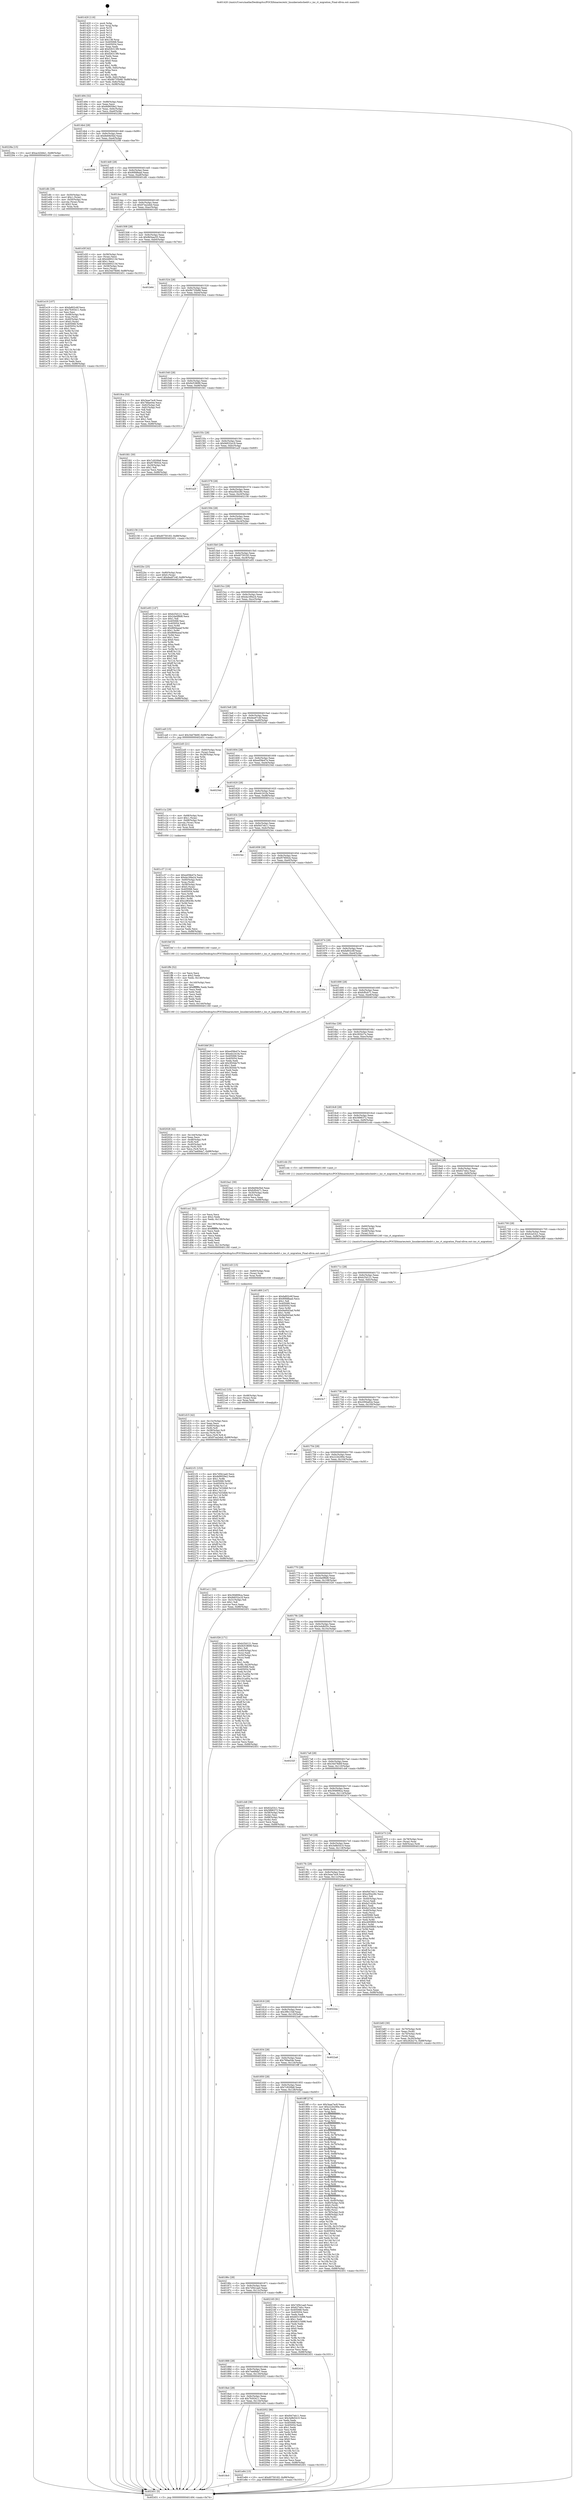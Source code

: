 digraph "0x401420" {
  label = "0x401420 (/mnt/c/Users/mathe/Desktop/tcc/POCII/binaries/extr_linuxkernelschedrt.c_inc_rt_migration_Final-ollvm.out::main(0))"
  labelloc = "t"
  node[shape=record]

  Entry [label="",width=0.3,height=0.3,shape=circle,fillcolor=black,style=filled]
  "0x401494" [label="{
     0x401494 [32]\l
     | [instrs]\l
     &nbsp;&nbsp;0x401494 \<+6\>: mov -0x88(%rbp),%eax\l
     &nbsp;&nbsp;0x40149a \<+2\>: mov %eax,%ecx\l
     &nbsp;&nbsp;0x40149c \<+6\>: sub $0x8d9059e2,%ecx\l
     &nbsp;&nbsp;0x4014a2 \<+6\>: mov %eax,-0x9c(%rbp)\l
     &nbsp;&nbsp;0x4014a8 \<+6\>: mov %ecx,-0xa0(%rbp)\l
     &nbsp;&nbsp;0x4014ae \<+6\>: je 000000000040228a \<main+0xe6a\>\l
  }"]
  "0x40228a" [label="{
     0x40228a [15]\l
     | [instrs]\l
     &nbsp;&nbsp;0x40228a \<+10\>: movl $0xac42b6e1,-0x88(%rbp)\l
     &nbsp;&nbsp;0x402294 \<+5\>: jmp 0000000000402451 \<main+0x1031\>\l
  }"]
  "0x4014b4" [label="{
     0x4014b4 [28]\l
     | [instrs]\l
     &nbsp;&nbsp;0x4014b4 \<+5\>: jmp 00000000004014b9 \<main+0x99\>\l
     &nbsp;&nbsp;0x4014b9 \<+6\>: mov -0x9c(%rbp),%eax\l
     &nbsp;&nbsp;0x4014bf \<+5\>: sub $0x8e69e5bd,%eax\l
     &nbsp;&nbsp;0x4014c4 \<+6\>: mov %eax,-0xa4(%rbp)\l
     &nbsp;&nbsp;0x4014ca \<+6\>: je 0000000000402299 \<main+0xe79\>\l
  }"]
  Exit [label="",width=0.3,height=0.3,shape=circle,fillcolor=black,style=filled,peripheries=2]
  "0x402299" [label="{
     0x402299\l
  }", style=dashed]
  "0x4014d0" [label="{
     0x4014d0 [28]\l
     | [instrs]\l
     &nbsp;&nbsp;0x4014d0 \<+5\>: jmp 00000000004014d5 \<main+0xb5\>\l
     &nbsp;&nbsp;0x4014d5 \<+6\>: mov -0x9c(%rbp),%eax\l
     &nbsp;&nbsp;0x4014db \<+5\>: sub $0x90fd8aad,%eax\l
     &nbsp;&nbsp;0x4014e0 \<+6\>: mov %eax,-0xa8(%rbp)\l
     &nbsp;&nbsp;0x4014e6 \<+6\>: je 0000000000401dfc \<main+0x9dc\>\l
  }"]
  "0x4021f1" [label="{
     0x4021f1 [153]\l
     | [instrs]\l
     &nbsp;&nbsp;0x4021f1 \<+5\>: mov $0x7d5b1aa0,%ecx\l
     &nbsp;&nbsp;0x4021f6 \<+5\>: mov $0x8d9059e2,%edx\l
     &nbsp;&nbsp;0x4021fb \<+3\>: mov $0x1,%r8b\l
     &nbsp;&nbsp;0x4021fe \<+8\>: mov 0x405068,%r9d\l
     &nbsp;&nbsp;0x402206 \<+8\>: mov 0x405054,%r10d\l
     &nbsp;&nbsp;0x40220e \<+3\>: mov %r9d,%r11d\l
     &nbsp;&nbsp;0x402211 \<+7\>: add $0xa7433db8,%r11d\l
     &nbsp;&nbsp;0x402218 \<+4\>: sub $0x1,%r11d\l
     &nbsp;&nbsp;0x40221c \<+7\>: sub $0xa7433db8,%r11d\l
     &nbsp;&nbsp;0x402223 \<+4\>: imul %r11d,%r9d\l
     &nbsp;&nbsp;0x402227 \<+4\>: and $0x1,%r9d\l
     &nbsp;&nbsp;0x40222b \<+4\>: cmp $0x0,%r9d\l
     &nbsp;&nbsp;0x40222f \<+3\>: sete %bl\l
     &nbsp;&nbsp;0x402232 \<+4\>: cmp $0xa,%r10d\l
     &nbsp;&nbsp;0x402236 \<+4\>: setl %r14b\l
     &nbsp;&nbsp;0x40223a \<+3\>: mov %bl,%r15b\l
     &nbsp;&nbsp;0x40223d \<+4\>: xor $0xff,%r15b\l
     &nbsp;&nbsp;0x402241 \<+3\>: mov %r14b,%r12b\l
     &nbsp;&nbsp;0x402244 \<+4\>: xor $0xff,%r12b\l
     &nbsp;&nbsp;0x402248 \<+4\>: xor $0x0,%r8b\l
     &nbsp;&nbsp;0x40224c \<+3\>: mov %r15b,%r13b\l
     &nbsp;&nbsp;0x40224f \<+4\>: and $0x0,%r13b\l
     &nbsp;&nbsp;0x402253 \<+3\>: and %r8b,%bl\l
     &nbsp;&nbsp;0x402256 \<+3\>: mov %r12b,%al\l
     &nbsp;&nbsp;0x402259 \<+2\>: and $0x0,%al\l
     &nbsp;&nbsp;0x40225b \<+3\>: and %r8b,%r14b\l
     &nbsp;&nbsp;0x40225e \<+3\>: or %bl,%r13b\l
     &nbsp;&nbsp;0x402261 \<+3\>: or %r14b,%al\l
     &nbsp;&nbsp;0x402264 \<+3\>: xor %al,%r13b\l
     &nbsp;&nbsp;0x402267 \<+3\>: or %r12b,%r15b\l
     &nbsp;&nbsp;0x40226a \<+4\>: xor $0xff,%r15b\l
     &nbsp;&nbsp;0x40226e \<+4\>: or $0x0,%r8b\l
     &nbsp;&nbsp;0x402272 \<+3\>: and %r8b,%r15b\l
     &nbsp;&nbsp;0x402275 \<+3\>: or %r15b,%r13b\l
     &nbsp;&nbsp;0x402278 \<+4\>: test $0x1,%r13b\l
     &nbsp;&nbsp;0x40227c \<+3\>: cmovne %edx,%ecx\l
     &nbsp;&nbsp;0x40227f \<+6\>: mov %ecx,-0x88(%rbp)\l
     &nbsp;&nbsp;0x402285 \<+5\>: jmp 0000000000402451 \<main+0x1031\>\l
  }"]
  "0x401dfc" [label="{
     0x401dfc [29]\l
     | [instrs]\l
     &nbsp;&nbsp;0x401dfc \<+4\>: mov -0x50(%rbp),%rax\l
     &nbsp;&nbsp;0x401e00 \<+6\>: movl $0x1,(%rax)\l
     &nbsp;&nbsp;0x401e06 \<+4\>: mov -0x50(%rbp),%rax\l
     &nbsp;&nbsp;0x401e0a \<+3\>: movslq (%rax),%rax\l
     &nbsp;&nbsp;0x401e0d \<+4\>: shl $0x2,%rax\l
     &nbsp;&nbsp;0x401e11 \<+3\>: mov %rax,%rdi\l
     &nbsp;&nbsp;0x401e14 \<+5\>: call 0000000000401050 \<malloc@plt\>\l
     | [calls]\l
     &nbsp;&nbsp;0x401050 \{1\} (unknown)\l
  }"]
  "0x4014ec" [label="{
     0x4014ec [28]\l
     | [instrs]\l
     &nbsp;&nbsp;0x4014ec \<+5\>: jmp 00000000004014f1 \<main+0xd1\>\l
     &nbsp;&nbsp;0x4014f1 \<+6\>: mov -0x9c(%rbp),%eax\l
     &nbsp;&nbsp;0x4014f7 \<+5\>: sub $0x97ea2ebd,%eax\l
     &nbsp;&nbsp;0x4014fc \<+6\>: mov %eax,-0xac(%rbp)\l
     &nbsp;&nbsp;0x401502 \<+6\>: je 0000000000401d3f \<main+0x91f\>\l
  }"]
  "0x4021e2" [label="{
     0x4021e2 [15]\l
     | [instrs]\l
     &nbsp;&nbsp;0x4021e2 \<+4\>: mov -0x48(%rbp),%rax\l
     &nbsp;&nbsp;0x4021e6 \<+3\>: mov (%rax),%rax\l
     &nbsp;&nbsp;0x4021e9 \<+3\>: mov %rax,%rdi\l
     &nbsp;&nbsp;0x4021ec \<+5\>: call 0000000000401030 \<free@plt\>\l
     | [calls]\l
     &nbsp;&nbsp;0x401030 \{1\} (unknown)\l
  }"]
  "0x401d3f" [label="{
     0x401d3f [42]\l
     | [instrs]\l
     &nbsp;&nbsp;0x401d3f \<+4\>: mov -0x58(%rbp),%rax\l
     &nbsp;&nbsp;0x401d43 \<+2\>: mov (%rax),%ecx\l
     &nbsp;&nbsp;0x401d45 \<+6\>: sub $0x4460213d,%ecx\l
     &nbsp;&nbsp;0x401d4b \<+3\>: add $0x1,%ecx\l
     &nbsp;&nbsp;0x401d4e \<+6\>: add $0x4460213d,%ecx\l
     &nbsp;&nbsp;0x401d54 \<+4\>: mov -0x58(%rbp),%rax\l
     &nbsp;&nbsp;0x401d58 \<+2\>: mov %ecx,(%rax)\l
     &nbsp;&nbsp;0x401d5a \<+10\>: movl $0x34d78d0f,-0x88(%rbp)\l
     &nbsp;&nbsp;0x401d64 \<+5\>: jmp 0000000000402451 \<main+0x1031\>\l
  }"]
  "0x401508" [label="{
     0x401508 [28]\l
     | [instrs]\l
     &nbsp;&nbsp;0x401508 \<+5\>: jmp 000000000040150d \<main+0xed\>\l
     &nbsp;&nbsp;0x40150d \<+6\>: mov -0x9c(%rbp),%eax\l
     &nbsp;&nbsp;0x401513 \<+5\>: sub $0x9b5eac55,%eax\l
     &nbsp;&nbsp;0x401518 \<+6\>: mov %eax,-0xb0(%rbp)\l
     &nbsp;&nbsp;0x40151e \<+6\>: je 0000000000401b64 \<main+0x744\>\l
  }"]
  "0x4021d3" [label="{
     0x4021d3 [15]\l
     | [instrs]\l
     &nbsp;&nbsp;0x4021d3 \<+4\>: mov -0x60(%rbp),%rax\l
     &nbsp;&nbsp;0x4021d7 \<+3\>: mov (%rax),%rax\l
     &nbsp;&nbsp;0x4021da \<+3\>: mov %rax,%rdi\l
     &nbsp;&nbsp;0x4021dd \<+5\>: call 0000000000401030 \<free@plt\>\l
     | [calls]\l
     &nbsp;&nbsp;0x401030 \{1\} (unknown)\l
  }"]
  "0x401b64" [label="{
     0x401b64\l
  }", style=dashed]
  "0x401524" [label="{
     0x401524 [28]\l
     | [instrs]\l
     &nbsp;&nbsp;0x401524 \<+5\>: jmp 0000000000401529 \<main+0x109\>\l
     &nbsp;&nbsp;0x401529 \<+6\>: mov -0x9c(%rbp),%eax\l
     &nbsp;&nbsp;0x40152f \<+5\>: sub $0x9b735b88,%eax\l
     &nbsp;&nbsp;0x401534 \<+6\>: mov %eax,-0xb4(%rbp)\l
     &nbsp;&nbsp;0x40153a \<+6\>: je 00000000004018ca \<main+0x4aa\>\l
  }"]
  "0x402028" [label="{
     0x402028 [42]\l
     | [instrs]\l
     &nbsp;&nbsp;0x402028 \<+6\>: mov -0x144(%rbp),%ecx\l
     &nbsp;&nbsp;0x40202e \<+3\>: imul %eax,%ecx\l
     &nbsp;&nbsp;0x402031 \<+4\>: mov -0x48(%rbp),%r8\l
     &nbsp;&nbsp;0x402035 \<+3\>: mov (%r8),%r8\l
     &nbsp;&nbsp;0x402038 \<+4\>: mov -0x40(%rbp),%r9\l
     &nbsp;&nbsp;0x40203c \<+3\>: movslq (%r9),%r9\l
     &nbsp;&nbsp;0x40203f \<+4\>: mov %ecx,(%r8,%r9,4)\l
     &nbsp;&nbsp;0x402043 \<+10\>: movl $0x7ee69da7,-0x88(%rbp)\l
     &nbsp;&nbsp;0x40204d \<+5\>: jmp 0000000000402451 \<main+0x1031\>\l
  }"]
  "0x4018ca" [label="{
     0x4018ca [53]\l
     | [instrs]\l
     &nbsp;&nbsp;0x4018ca \<+5\>: mov $0x3eae7ec8,%eax\l
     &nbsp;&nbsp;0x4018cf \<+5\>: mov $0x76fae04e,%ecx\l
     &nbsp;&nbsp;0x4018d4 \<+6\>: mov -0x82(%rbp),%dl\l
     &nbsp;&nbsp;0x4018da \<+7\>: mov -0x81(%rbp),%sil\l
     &nbsp;&nbsp;0x4018e1 \<+3\>: mov %dl,%dil\l
     &nbsp;&nbsp;0x4018e4 \<+3\>: and %sil,%dil\l
     &nbsp;&nbsp;0x4018e7 \<+3\>: xor %sil,%dl\l
     &nbsp;&nbsp;0x4018ea \<+3\>: or %dl,%dil\l
     &nbsp;&nbsp;0x4018ed \<+4\>: test $0x1,%dil\l
     &nbsp;&nbsp;0x4018f1 \<+3\>: cmovne %ecx,%eax\l
     &nbsp;&nbsp;0x4018f4 \<+6\>: mov %eax,-0x88(%rbp)\l
     &nbsp;&nbsp;0x4018fa \<+5\>: jmp 0000000000402451 \<main+0x1031\>\l
  }"]
  "0x401540" [label="{
     0x401540 [28]\l
     | [instrs]\l
     &nbsp;&nbsp;0x401540 \<+5\>: jmp 0000000000401545 \<main+0x125\>\l
     &nbsp;&nbsp;0x401545 \<+6\>: mov -0x9c(%rbp),%eax\l
     &nbsp;&nbsp;0x40154b \<+5\>: sub $0x9cf19699,%eax\l
     &nbsp;&nbsp;0x401550 \<+6\>: mov %eax,-0xb8(%rbp)\l
     &nbsp;&nbsp;0x401556 \<+6\>: je 0000000000401fd1 \<main+0xbb1\>\l
  }"]
  "0x402451" [label="{
     0x402451 [5]\l
     | [instrs]\l
     &nbsp;&nbsp;0x402451 \<+5\>: jmp 0000000000401494 \<main+0x74\>\l
  }"]
  "0x401420" [label="{
     0x401420 [116]\l
     | [instrs]\l
     &nbsp;&nbsp;0x401420 \<+1\>: push %rbp\l
     &nbsp;&nbsp;0x401421 \<+3\>: mov %rsp,%rbp\l
     &nbsp;&nbsp;0x401424 \<+2\>: push %r15\l
     &nbsp;&nbsp;0x401426 \<+2\>: push %r14\l
     &nbsp;&nbsp;0x401428 \<+2\>: push %r13\l
     &nbsp;&nbsp;0x40142a \<+2\>: push %r12\l
     &nbsp;&nbsp;0x40142c \<+1\>: push %rbx\l
     &nbsp;&nbsp;0x40142d \<+7\>: sub $0x138,%rsp\l
     &nbsp;&nbsp;0x401434 \<+7\>: mov 0x405068,%eax\l
     &nbsp;&nbsp;0x40143b \<+7\>: mov 0x405054,%ecx\l
     &nbsp;&nbsp;0x401442 \<+2\>: mov %eax,%edx\l
     &nbsp;&nbsp;0x401444 \<+6\>: add $0xf26313f9,%edx\l
     &nbsp;&nbsp;0x40144a \<+3\>: sub $0x1,%edx\l
     &nbsp;&nbsp;0x40144d \<+6\>: sub $0xf26313f9,%edx\l
     &nbsp;&nbsp;0x401453 \<+3\>: imul %edx,%eax\l
     &nbsp;&nbsp;0x401456 \<+3\>: and $0x1,%eax\l
     &nbsp;&nbsp;0x401459 \<+3\>: cmp $0x0,%eax\l
     &nbsp;&nbsp;0x40145c \<+4\>: sete %r8b\l
     &nbsp;&nbsp;0x401460 \<+4\>: and $0x1,%r8b\l
     &nbsp;&nbsp;0x401464 \<+7\>: mov %r8b,-0x82(%rbp)\l
     &nbsp;&nbsp;0x40146b \<+3\>: cmp $0xa,%ecx\l
     &nbsp;&nbsp;0x40146e \<+4\>: setl %r8b\l
     &nbsp;&nbsp;0x401472 \<+4\>: and $0x1,%r8b\l
     &nbsp;&nbsp;0x401476 \<+7\>: mov %r8b,-0x81(%rbp)\l
     &nbsp;&nbsp;0x40147d \<+10\>: movl $0x9b735b88,-0x88(%rbp)\l
     &nbsp;&nbsp;0x401487 \<+6\>: mov %edi,-0x8c(%rbp)\l
     &nbsp;&nbsp;0x40148d \<+7\>: mov %rsi,-0x98(%rbp)\l
  }"]
  "0x401ff4" [label="{
     0x401ff4 [52]\l
     | [instrs]\l
     &nbsp;&nbsp;0x401ff4 \<+2\>: xor %ecx,%ecx\l
     &nbsp;&nbsp;0x401ff6 \<+5\>: mov $0x2,%edx\l
     &nbsp;&nbsp;0x401ffb \<+6\>: mov %edx,-0x140(%rbp)\l
     &nbsp;&nbsp;0x402001 \<+1\>: cltd\l
     &nbsp;&nbsp;0x402002 \<+6\>: mov -0x140(%rbp),%esi\l
     &nbsp;&nbsp;0x402008 \<+2\>: idiv %esi\l
     &nbsp;&nbsp;0x40200a \<+6\>: imul $0xfffffffe,%edx,%edx\l
     &nbsp;&nbsp;0x402010 \<+2\>: mov %ecx,%edi\l
     &nbsp;&nbsp;0x402012 \<+2\>: sub %edx,%edi\l
     &nbsp;&nbsp;0x402014 \<+2\>: mov %ecx,%edx\l
     &nbsp;&nbsp;0x402016 \<+3\>: sub $0x1,%edx\l
     &nbsp;&nbsp;0x402019 \<+2\>: add %edx,%edi\l
     &nbsp;&nbsp;0x40201b \<+2\>: sub %edi,%ecx\l
     &nbsp;&nbsp;0x40201d \<+6\>: mov %ecx,-0x144(%rbp)\l
     &nbsp;&nbsp;0x402023 \<+5\>: call 0000000000401160 \<next_i\>\l
     | [calls]\l
     &nbsp;&nbsp;0x401160 \{1\} (/mnt/c/Users/mathe/Desktop/tcc/POCII/binaries/extr_linuxkernelschedrt.c_inc_rt_migration_Final-ollvm.out::next_i)\l
  }"]
  "0x401fd1" [label="{
     0x401fd1 [30]\l
     | [instrs]\l
     &nbsp;&nbsp;0x401fd1 \<+5\>: mov $0x7c920fa8,%eax\l
     &nbsp;&nbsp;0x401fd6 \<+5\>: mov $0xf57800cb,%ecx\l
     &nbsp;&nbsp;0x401fdb \<+3\>: mov -0x29(%rbp),%dl\l
     &nbsp;&nbsp;0x401fde \<+3\>: test $0x1,%dl\l
     &nbsp;&nbsp;0x401fe1 \<+3\>: cmovne %ecx,%eax\l
     &nbsp;&nbsp;0x401fe4 \<+6\>: mov %eax,-0x88(%rbp)\l
     &nbsp;&nbsp;0x401fea \<+5\>: jmp 0000000000402451 \<main+0x1031\>\l
  }"]
  "0x40155c" [label="{
     0x40155c [28]\l
     | [instrs]\l
     &nbsp;&nbsp;0x40155c \<+5\>: jmp 0000000000401561 \<main+0x141\>\l
     &nbsp;&nbsp;0x401561 \<+6\>: mov -0x9c(%rbp),%eax\l
     &nbsp;&nbsp;0x401567 \<+5\>: sub $0x9d032a18,%eax\l
     &nbsp;&nbsp;0x40156c \<+6\>: mov %eax,-0xbc(%rbp)\l
     &nbsp;&nbsp;0x401572 \<+6\>: je 0000000000401a2f \<main+0x60f\>\l
  }"]
  "0x4018c0" [label="{
     0x4018c0\l
  }", style=dashed]
  "0x401a2f" [label="{
     0x401a2f\l
  }", style=dashed]
  "0x401578" [label="{
     0x401578 [28]\l
     | [instrs]\l
     &nbsp;&nbsp;0x401578 \<+5\>: jmp 000000000040157d \<main+0x15d\>\l
     &nbsp;&nbsp;0x40157d \<+6\>: mov -0x9c(%rbp),%eax\l
     &nbsp;&nbsp;0x401583 \<+5\>: sub $0xa3f2e28c,%eax\l
     &nbsp;&nbsp;0x401588 \<+6\>: mov %eax,-0xc0(%rbp)\l
     &nbsp;&nbsp;0x40158e \<+6\>: je 0000000000402156 \<main+0xd36\>\l
  }"]
  "0x401e84" [label="{
     0x401e84 [15]\l
     | [instrs]\l
     &nbsp;&nbsp;0x401e84 \<+10\>: movl $0xd0750183,-0x88(%rbp)\l
     &nbsp;&nbsp;0x401e8e \<+5\>: jmp 0000000000402451 \<main+0x1031\>\l
  }"]
  "0x402156" [label="{
     0x402156 [15]\l
     | [instrs]\l
     &nbsp;&nbsp;0x402156 \<+10\>: movl $0xd0750183,-0x88(%rbp)\l
     &nbsp;&nbsp;0x402160 \<+5\>: jmp 0000000000402451 \<main+0x1031\>\l
  }"]
  "0x401594" [label="{
     0x401594 [28]\l
     | [instrs]\l
     &nbsp;&nbsp;0x401594 \<+5\>: jmp 0000000000401599 \<main+0x179\>\l
     &nbsp;&nbsp;0x401599 \<+6\>: mov -0x9c(%rbp),%eax\l
     &nbsp;&nbsp;0x40159f \<+5\>: sub $0xac42b6e1,%eax\l
     &nbsp;&nbsp;0x4015a4 \<+6\>: mov %eax,-0xc4(%rbp)\l
     &nbsp;&nbsp;0x4015aa \<+6\>: je 00000000004022bc \<main+0xe9c\>\l
  }"]
  "0x4018a4" [label="{
     0x4018a4 [28]\l
     | [instrs]\l
     &nbsp;&nbsp;0x4018a4 \<+5\>: jmp 00000000004018a9 \<main+0x489\>\l
     &nbsp;&nbsp;0x4018a9 \<+6\>: mov -0x9c(%rbp),%eax\l
     &nbsp;&nbsp;0x4018af \<+5\>: sub $0x7fc93411,%eax\l
     &nbsp;&nbsp;0x4018b4 \<+6\>: mov %eax,-0x134(%rbp)\l
     &nbsp;&nbsp;0x4018ba \<+6\>: je 0000000000401e84 \<main+0xa64\>\l
  }"]
  "0x4022bc" [label="{
     0x4022bc [25]\l
     | [instrs]\l
     &nbsp;&nbsp;0x4022bc \<+4\>: mov -0x80(%rbp),%rax\l
     &nbsp;&nbsp;0x4022c0 \<+6\>: movl $0x0,(%rax)\l
     &nbsp;&nbsp;0x4022c6 \<+10\>: movl $0xdea97c4f,-0x88(%rbp)\l
     &nbsp;&nbsp;0x4022d0 \<+5\>: jmp 0000000000402451 \<main+0x1031\>\l
  }"]
  "0x4015b0" [label="{
     0x4015b0 [28]\l
     | [instrs]\l
     &nbsp;&nbsp;0x4015b0 \<+5\>: jmp 00000000004015b5 \<main+0x195\>\l
     &nbsp;&nbsp;0x4015b5 \<+6\>: mov -0x9c(%rbp),%eax\l
     &nbsp;&nbsp;0x4015bb \<+5\>: sub $0xd0750183,%eax\l
     &nbsp;&nbsp;0x4015c0 \<+6\>: mov %eax,-0xc8(%rbp)\l
     &nbsp;&nbsp;0x4015c6 \<+6\>: je 0000000000401e93 \<main+0xa73\>\l
  }"]
  "0x402052" [label="{
     0x402052 [86]\l
     | [instrs]\l
     &nbsp;&nbsp;0x402052 \<+5\>: mov $0xf447eb11,%eax\l
     &nbsp;&nbsp;0x402057 \<+5\>: mov $0x3e8b5410,%ecx\l
     &nbsp;&nbsp;0x40205c \<+2\>: xor %edx,%edx\l
     &nbsp;&nbsp;0x40205e \<+7\>: mov 0x405068,%esi\l
     &nbsp;&nbsp;0x402065 \<+7\>: mov 0x405054,%edi\l
     &nbsp;&nbsp;0x40206c \<+3\>: sub $0x1,%edx\l
     &nbsp;&nbsp;0x40206f \<+3\>: mov %esi,%r8d\l
     &nbsp;&nbsp;0x402072 \<+3\>: add %edx,%r8d\l
     &nbsp;&nbsp;0x402075 \<+4\>: imul %r8d,%esi\l
     &nbsp;&nbsp;0x402079 \<+3\>: and $0x1,%esi\l
     &nbsp;&nbsp;0x40207c \<+3\>: cmp $0x0,%esi\l
     &nbsp;&nbsp;0x40207f \<+4\>: sete %r9b\l
     &nbsp;&nbsp;0x402083 \<+3\>: cmp $0xa,%edi\l
     &nbsp;&nbsp;0x402086 \<+4\>: setl %r10b\l
     &nbsp;&nbsp;0x40208a \<+3\>: mov %r9b,%r11b\l
     &nbsp;&nbsp;0x40208d \<+3\>: and %r10b,%r11b\l
     &nbsp;&nbsp;0x402090 \<+3\>: xor %r10b,%r9b\l
     &nbsp;&nbsp;0x402093 \<+3\>: or %r9b,%r11b\l
     &nbsp;&nbsp;0x402096 \<+4\>: test $0x1,%r11b\l
     &nbsp;&nbsp;0x40209a \<+3\>: cmovne %ecx,%eax\l
     &nbsp;&nbsp;0x40209d \<+6\>: mov %eax,-0x88(%rbp)\l
     &nbsp;&nbsp;0x4020a3 \<+5\>: jmp 0000000000402451 \<main+0x1031\>\l
  }"]
  "0x401e93" [label="{
     0x401e93 [147]\l
     | [instrs]\l
     &nbsp;&nbsp;0x401e93 \<+5\>: mov $0xb25d121,%eax\l
     &nbsp;&nbsp;0x401e98 \<+5\>: mov $0x2da0f8d8,%ecx\l
     &nbsp;&nbsp;0x401e9d \<+2\>: mov $0x1,%dl\l
     &nbsp;&nbsp;0x401e9f \<+7\>: mov 0x405068,%esi\l
     &nbsp;&nbsp;0x401ea6 \<+7\>: mov 0x405054,%edi\l
     &nbsp;&nbsp;0x401ead \<+3\>: mov %esi,%r8d\l
     &nbsp;&nbsp;0x401eb0 \<+7\>: add $0x8694aeaf,%r8d\l
     &nbsp;&nbsp;0x401eb7 \<+4\>: sub $0x1,%r8d\l
     &nbsp;&nbsp;0x401ebb \<+7\>: sub $0x8694aeaf,%r8d\l
     &nbsp;&nbsp;0x401ec2 \<+4\>: imul %r8d,%esi\l
     &nbsp;&nbsp;0x401ec6 \<+3\>: and $0x1,%esi\l
     &nbsp;&nbsp;0x401ec9 \<+3\>: cmp $0x0,%esi\l
     &nbsp;&nbsp;0x401ecc \<+4\>: sete %r9b\l
     &nbsp;&nbsp;0x401ed0 \<+3\>: cmp $0xa,%edi\l
     &nbsp;&nbsp;0x401ed3 \<+4\>: setl %r10b\l
     &nbsp;&nbsp;0x401ed7 \<+3\>: mov %r9b,%r11b\l
     &nbsp;&nbsp;0x401eda \<+4\>: xor $0xff,%r11b\l
     &nbsp;&nbsp;0x401ede \<+3\>: mov %r10b,%bl\l
     &nbsp;&nbsp;0x401ee1 \<+3\>: xor $0xff,%bl\l
     &nbsp;&nbsp;0x401ee4 \<+3\>: xor $0x1,%dl\l
     &nbsp;&nbsp;0x401ee7 \<+3\>: mov %r11b,%r14b\l
     &nbsp;&nbsp;0x401eea \<+4\>: and $0xff,%r14b\l
     &nbsp;&nbsp;0x401eee \<+3\>: and %dl,%r9b\l
     &nbsp;&nbsp;0x401ef1 \<+3\>: mov %bl,%r15b\l
     &nbsp;&nbsp;0x401ef4 \<+4\>: and $0xff,%r15b\l
     &nbsp;&nbsp;0x401ef8 \<+3\>: and %dl,%r10b\l
     &nbsp;&nbsp;0x401efb \<+3\>: or %r9b,%r14b\l
     &nbsp;&nbsp;0x401efe \<+3\>: or %r10b,%r15b\l
     &nbsp;&nbsp;0x401f01 \<+3\>: xor %r15b,%r14b\l
     &nbsp;&nbsp;0x401f04 \<+3\>: or %bl,%r11b\l
     &nbsp;&nbsp;0x401f07 \<+4\>: xor $0xff,%r11b\l
     &nbsp;&nbsp;0x401f0b \<+3\>: or $0x1,%dl\l
     &nbsp;&nbsp;0x401f0e \<+3\>: and %dl,%r11b\l
     &nbsp;&nbsp;0x401f11 \<+3\>: or %r11b,%r14b\l
     &nbsp;&nbsp;0x401f14 \<+4\>: test $0x1,%r14b\l
     &nbsp;&nbsp;0x401f18 \<+3\>: cmovne %ecx,%eax\l
     &nbsp;&nbsp;0x401f1b \<+6\>: mov %eax,-0x88(%rbp)\l
     &nbsp;&nbsp;0x401f21 \<+5\>: jmp 0000000000402451 \<main+0x1031\>\l
  }"]
  "0x4015cc" [label="{
     0x4015cc [28]\l
     | [instrs]\l
     &nbsp;&nbsp;0x4015cc \<+5\>: jmp 00000000004015d1 \<main+0x1b1\>\l
     &nbsp;&nbsp;0x4015d1 \<+6\>: mov -0x9c(%rbp),%eax\l
     &nbsp;&nbsp;0x4015d7 \<+5\>: sub $0xda189a24,%eax\l
     &nbsp;&nbsp;0x4015dc \<+6\>: mov %eax,-0xcc(%rbp)\l
     &nbsp;&nbsp;0x4015e2 \<+6\>: je 0000000000401ca9 \<main+0x889\>\l
  }"]
  "0x401888" [label="{
     0x401888 [28]\l
     | [instrs]\l
     &nbsp;&nbsp;0x401888 \<+5\>: jmp 000000000040188d \<main+0x46d\>\l
     &nbsp;&nbsp;0x40188d \<+6\>: mov -0x9c(%rbp),%eax\l
     &nbsp;&nbsp;0x401893 \<+5\>: sub $0x7ee69da7,%eax\l
     &nbsp;&nbsp;0x401898 \<+6\>: mov %eax,-0x130(%rbp)\l
     &nbsp;&nbsp;0x40189e \<+6\>: je 0000000000402052 \<main+0xc32\>\l
  }"]
  "0x401ca9" [label="{
     0x401ca9 [15]\l
     | [instrs]\l
     &nbsp;&nbsp;0x401ca9 \<+10\>: movl $0x34d78d0f,-0x88(%rbp)\l
     &nbsp;&nbsp;0x401cb3 \<+5\>: jmp 0000000000402451 \<main+0x1031\>\l
  }"]
  "0x4015e8" [label="{
     0x4015e8 [28]\l
     | [instrs]\l
     &nbsp;&nbsp;0x4015e8 \<+5\>: jmp 00000000004015ed \<main+0x1cd\>\l
     &nbsp;&nbsp;0x4015ed \<+6\>: mov -0x9c(%rbp),%eax\l
     &nbsp;&nbsp;0x4015f3 \<+5\>: sub $0xdea97c4f,%eax\l
     &nbsp;&nbsp;0x4015f8 \<+6\>: mov %eax,-0xd0(%rbp)\l
     &nbsp;&nbsp;0x4015fe \<+6\>: je 00000000004022d5 \<main+0xeb5\>\l
  }"]
  "0x402416" [label="{
     0x402416\l
  }", style=dashed]
  "0x4022d5" [label="{
     0x4022d5 [21]\l
     | [instrs]\l
     &nbsp;&nbsp;0x4022d5 \<+4\>: mov -0x80(%rbp),%rax\l
     &nbsp;&nbsp;0x4022d9 \<+2\>: mov (%rax),%eax\l
     &nbsp;&nbsp;0x4022db \<+4\>: lea -0x28(%rbp),%rsp\l
     &nbsp;&nbsp;0x4022df \<+1\>: pop %rbx\l
     &nbsp;&nbsp;0x4022e0 \<+2\>: pop %r12\l
     &nbsp;&nbsp;0x4022e2 \<+2\>: pop %r13\l
     &nbsp;&nbsp;0x4022e4 \<+2\>: pop %r14\l
     &nbsp;&nbsp;0x4022e6 \<+2\>: pop %r15\l
     &nbsp;&nbsp;0x4022e8 \<+1\>: pop %rbp\l
     &nbsp;&nbsp;0x4022e9 \<+1\>: ret\l
  }"]
  "0x401604" [label="{
     0x401604 [28]\l
     | [instrs]\l
     &nbsp;&nbsp;0x401604 \<+5\>: jmp 0000000000401609 \<main+0x1e9\>\l
     &nbsp;&nbsp;0x401609 \<+6\>: mov -0x9c(%rbp),%eax\l
     &nbsp;&nbsp;0x40160f \<+5\>: sub $0xed58e47e,%eax\l
     &nbsp;&nbsp;0x401614 \<+6\>: mov %eax,-0xd4(%rbp)\l
     &nbsp;&nbsp;0x40161a \<+6\>: je 000000000040234d \<main+0xf2d\>\l
  }"]
  "0x40186c" [label="{
     0x40186c [28]\l
     | [instrs]\l
     &nbsp;&nbsp;0x40186c \<+5\>: jmp 0000000000401871 \<main+0x451\>\l
     &nbsp;&nbsp;0x401871 \<+6\>: mov -0x9c(%rbp),%eax\l
     &nbsp;&nbsp;0x401877 \<+5\>: sub $0x7d5b1aa0,%eax\l
     &nbsp;&nbsp;0x40187c \<+6\>: mov %eax,-0x12c(%rbp)\l
     &nbsp;&nbsp;0x401882 \<+6\>: je 0000000000402416 \<main+0xff6\>\l
  }"]
  "0x40234d" [label="{
     0x40234d\l
  }", style=dashed]
  "0x401620" [label="{
     0x401620 [28]\l
     | [instrs]\l
     &nbsp;&nbsp;0x401620 \<+5\>: jmp 0000000000401625 \<main+0x205\>\l
     &nbsp;&nbsp;0x401625 \<+6\>: mov -0x9c(%rbp),%eax\l
     &nbsp;&nbsp;0x40162b \<+5\>: sub $0xedc241fa,%eax\l
     &nbsp;&nbsp;0x401630 \<+6\>: mov %eax,-0xd8(%rbp)\l
     &nbsp;&nbsp;0x401636 \<+6\>: je 0000000000401c1a \<main+0x7fa\>\l
  }"]
  "0x402165" [label="{
     0x402165 [91]\l
     | [instrs]\l
     &nbsp;&nbsp;0x402165 \<+5\>: mov $0x7d5b1aa0,%eax\l
     &nbsp;&nbsp;0x40216a \<+5\>: mov $0x627efcc,%ecx\l
     &nbsp;&nbsp;0x40216f \<+7\>: mov 0x405068,%edx\l
     &nbsp;&nbsp;0x402176 \<+7\>: mov 0x405054,%esi\l
     &nbsp;&nbsp;0x40217d \<+2\>: mov %edx,%edi\l
     &nbsp;&nbsp;0x40217f \<+6\>: add $0xb6315d98,%edi\l
     &nbsp;&nbsp;0x402185 \<+3\>: sub $0x1,%edi\l
     &nbsp;&nbsp;0x402188 \<+6\>: sub $0xb6315d98,%edi\l
     &nbsp;&nbsp;0x40218e \<+3\>: imul %edi,%edx\l
     &nbsp;&nbsp;0x402191 \<+3\>: and $0x1,%edx\l
     &nbsp;&nbsp;0x402194 \<+3\>: cmp $0x0,%edx\l
     &nbsp;&nbsp;0x402197 \<+4\>: sete %r8b\l
     &nbsp;&nbsp;0x40219b \<+3\>: cmp $0xa,%esi\l
     &nbsp;&nbsp;0x40219e \<+4\>: setl %r9b\l
     &nbsp;&nbsp;0x4021a2 \<+3\>: mov %r8b,%r10b\l
     &nbsp;&nbsp;0x4021a5 \<+3\>: and %r9b,%r10b\l
     &nbsp;&nbsp;0x4021a8 \<+3\>: xor %r9b,%r8b\l
     &nbsp;&nbsp;0x4021ab \<+3\>: or %r8b,%r10b\l
     &nbsp;&nbsp;0x4021ae \<+4\>: test $0x1,%r10b\l
     &nbsp;&nbsp;0x4021b2 \<+3\>: cmovne %ecx,%eax\l
     &nbsp;&nbsp;0x4021b5 \<+6\>: mov %eax,-0x88(%rbp)\l
     &nbsp;&nbsp;0x4021bb \<+5\>: jmp 0000000000402451 \<main+0x1031\>\l
  }"]
  "0x401c1a" [label="{
     0x401c1a [29]\l
     | [instrs]\l
     &nbsp;&nbsp;0x401c1a \<+4\>: mov -0x68(%rbp),%rax\l
     &nbsp;&nbsp;0x401c1e \<+6\>: movl $0x1,(%rax)\l
     &nbsp;&nbsp;0x401c24 \<+4\>: mov -0x68(%rbp),%rax\l
     &nbsp;&nbsp;0x401c28 \<+3\>: movslq (%rax),%rax\l
     &nbsp;&nbsp;0x401c2b \<+4\>: shl $0x2,%rax\l
     &nbsp;&nbsp;0x401c2f \<+3\>: mov %rax,%rdi\l
     &nbsp;&nbsp;0x401c32 \<+5\>: call 0000000000401050 \<malloc@plt\>\l
     | [calls]\l
     &nbsp;&nbsp;0x401050 \{1\} (unknown)\l
  }"]
  "0x40163c" [label="{
     0x40163c [28]\l
     | [instrs]\l
     &nbsp;&nbsp;0x40163c \<+5\>: jmp 0000000000401641 \<main+0x221\>\l
     &nbsp;&nbsp;0x401641 \<+6\>: mov -0x9c(%rbp),%eax\l
     &nbsp;&nbsp;0x401647 \<+5\>: sub $0xf447eb11,%eax\l
     &nbsp;&nbsp;0x40164c \<+6\>: mov %eax,-0xdc(%rbp)\l
     &nbsp;&nbsp;0x401652 \<+6\>: je 00000000004023ec \<main+0xfcc\>\l
  }"]
  "0x401e19" [label="{
     0x401e19 [107]\l
     | [instrs]\l
     &nbsp;&nbsp;0x401e19 \<+5\>: mov $0xfa802c6f,%ecx\l
     &nbsp;&nbsp;0x401e1e \<+5\>: mov $0x7fc93411,%edx\l
     &nbsp;&nbsp;0x401e23 \<+2\>: xor %esi,%esi\l
     &nbsp;&nbsp;0x401e25 \<+4\>: mov -0x48(%rbp),%rdi\l
     &nbsp;&nbsp;0x401e29 \<+3\>: mov %rax,(%rdi)\l
     &nbsp;&nbsp;0x401e2c \<+4\>: mov -0x40(%rbp),%rax\l
     &nbsp;&nbsp;0x401e30 \<+6\>: movl $0x0,(%rax)\l
     &nbsp;&nbsp;0x401e36 \<+8\>: mov 0x405068,%r8d\l
     &nbsp;&nbsp;0x401e3e \<+8\>: mov 0x405054,%r9d\l
     &nbsp;&nbsp;0x401e46 \<+3\>: sub $0x1,%esi\l
     &nbsp;&nbsp;0x401e49 \<+3\>: mov %r8d,%r10d\l
     &nbsp;&nbsp;0x401e4c \<+3\>: add %esi,%r10d\l
     &nbsp;&nbsp;0x401e4f \<+4\>: imul %r10d,%r8d\l
     &nbsp;&nbsp;0x401e53 \<+4\>: and $0x1,%r8d\l
     &nbsp;&nbsp;0x401e57 \<+4\>: cmp $0x0,%r8d\l
     &nbsp;&nbsp;0x401e5b \<+4\>: sete %r11b\l
     &nbsp;&nbsp;0x401e5f \<+4\>: cmp $0xa,%r9d\l
     &nbsp;&nbsp;0x401e63 \<+3\>: setl %bl\l
     &nbsp;&nbsp;0x401e66 \<+3\>: mov %r11b,%r14b\l
     &nbsp;&nbsp;0x401e69 \<+3\>: and %bl,%r14b\l
     &nbsp;&nbsp;0x401e6c \<+3\>: xor %bl,%r11b\l
     &nbsp;&nbsp;0x401e6f \<+3\>: or %r11b,%r14b\l
     &nbsp;&nbsp;0x401e72 \<+4\>: test $0x1,%r14b\l
     &nbsp;&nbsp;0x401e76 \<+3\>: cmovne %edx,%ecx\l
     &nbsp;&nbsp;0x401e79 \<+6\>: mov %ecx,-0x88(%rbp)\l
     &nbsp;&nbsp;0x401e7f \<+5\>: jmp 0000000000402451 \<main+0x1031\>\l
  }"]
  "0x4023ec" [label="{
     0x4023ec\l
  }", style=dashed]
  "0x401658" [label="{
     0x401658 [28]\l
     | [instrs]\l
     &nbsp;&nbsp;0x401658 \<+5\>: jmp 000000000040165d \<main+0x23d\>\l
     &nbsp;&nbsp;0x40165d \<+6\>: mov -0x9c(%rbp),%eax\l
     &nbsp;&nbsp;0x401663 \<+5\>: sub $0xf57800cb,%eax\l
     &nbsp;&nbsp;0x401668 \<+6\>: mov %eax,-0xe0(%rbp)\l
     &nbsp;&nbsp;0x40166e \<+6\>: je 0000000000401fef \<main+0xbcf\>\l
  }"]
  "0x401d15" [label="{
     0x401d15 [42]\l
     | [instrs]\l
     &nbsp;&nbsp;0x401d15 \<+6\>: mov -0x13c(%rbp),%ecx\l
     &nbsp;&nbsp;0x401d1b \<+3\>: imul %eax,%ecx\l
     &nbsp;&nbsp;0x401d1e \<+4\>: mov -0x60(%rbp),%r8\l
     &nbsp;&nbsp;0x401d22 \<+3\>: mov (%r8),%r8\l
     &nbsp;&nbsp;0x401d25 \<+4\>: mov -0x58(%rbp),%r9\l
     &nbsp;&nbsp;0x401d29 \<+3\>: movslq (%r9),%r9\l
     &nbsp;&nbsp;0x401d2c \<+4\>: mov %ecx,(%r8,%r9,4)\l
     &nbsp;&nbsp;0x401d30 \<+10\>: movl $0x97ea2ebd,-0x88(%rbp)\l
     &nbsp;&nbsp;0x401d3a \<+5\>: jmp 0000000000402451 \<main+0x1031\>\l
  }"]
  "0x401fef" [label="{
     0x401fef [5]\l
     | [instrs]\l
     &nbsp;&nbsp;0x401fef \<+5\>: call 0000000000401160 \<next_i\>\l
     | [calls]\l
     &nbsp;&nbsp;0x401160 \{1\} (/mnt/c/Users/mathe/Desktop/tcc/POCII/binaries/extr_linuxkernelschedrt.c_inc_rt_migration_Final-ollvm.out::next_i)\l
  }"]
  "0x401674" [label="{
     0x401674 [28]\l
     | [instrs]\l
     &nbsp;&nbsp;0x401674 \<+5\>: jmp 0000000000401679 \<main+0x259\>\l
     &nbsp;&nbsp;0x401679 \<+6\>: mov -0x9c(%rbp),%eax\l
     &nbsp;&nbsp;0x40167f \<+5\>: sub $0xfa802c6f,%eax\l
     &nbsp;&nbsp;0x401684 \<+6\>: mov %eax,-0xe4(%rbp)\l
     &nbsp;&nbsp;0x40168a \<+6\>: je 000000000040238a \<main+0xf6a\>\l
  }"]
  "0x401ce1" [label="{
     0x401ce1 [52]\l
     | [instrs]\l
     &nbsp;&nbsp;0x401ce1 \<+2\>: xor %ecx,%ecx\l
     &nbsp;&nbsp;0x401ce3 \<+5\>: mov $0x2,%edx\l
     &nbsp;&nbsp;0x401ce8 \<+6\>: mov %edx,-0x138(%rbp)\l
     &nbsp;&nbsp;0x401cee \<+1\>: cltd\l
     &nbsp;&nbsp;0x401cef \<+6\>: mov -0x138(%rbp),%esi\l
     &nbsp;&nbsp;0x401cf5 \<+2\>: idiv %esi\l
     &nbsp;&nbsp;0x401cf7 \<+6\>: imul $0xfffffffe,%edx,%edx\l
     &nbsp;&nbsp;0x401cfd \<+2\>: mov %ecx,%edi\l
     &nbsp;&nbsp;0x401cff \<+2\>: sub %edx,%edi\l
     &nbsp;&nbsp;0x401d01 \<+2\>: mov %ecx,%edx\l
     &nbsp;&nbsp;0x401d03 \<+3\>: sub $0x1,%edx\l
     &nbsp;&nbsp;0x401d06 \<+2\>: add %edx,%edi\l
     &nbsp;&nbsp;0x401d08 \<+2\>: sub %edi,%ecx\l
     &nbsp;&nbsp;0x401d0a \<+6\>: mov %ecx,-0x13c(%rbp)\l
     &nbsp;&nbsp;0x401d10 \<+5\>: call 0000000000401160 \<next_i\>\l
     | [calls]\l
     &nbsp;&nbsp;0x401160 \{1\} (/mnt/c/Users/mathe/Desktop/tcc/POCII/binaries/extr_linuxkernelschedrt.c_inc_rt_migration_Final-ollvm.out::next_i)\l
  }"]
  "0x40238a" [label="{
     0x40238a\l
  }", style=dashed]
  "0x401690" [label="{
     0x401690 [28]\l
     | [instrs]\l
     &nbsp;&nbsp;0x401690 \<+5\>: jmp 0000000000401695 \<main+0x275\>\l
     &nbsp;&nbsp;0x401695 \<+6\>: mov -0x9c(%rbp),%eax\l
     &nbsp;&nbsp;0x40169b \<+5\>: sub $0xfcf0cb71,%eax\l
     &nbsp;&nbsp;0x4016a0 \<+6\>: mov %eax,-0xe8(%rbp)\l
     &nbsp;&nbsp;0x4016a6 \<+6\>: je 0000000000401bbf \<main+0x79f\>\l
  }"]
  "0x401c37" [label="{
     0x401c37 [114]\l
     | [instrs]\l
     &nbsp;&nbsp;0x401c37 \<+5\>: mov $0xed58e47e,%ecx\l
     &nbsp;&nbsp;0x401c3c \<+5\>: mov $0xda189a24,%edx\l
     &nbsp;&nbsp;0x401c41 \<+4\>: mov -0x60(%rbp),%rdi\l
     &nbsp;&nbsp;0x401c45 \<+3\>: mov %rax,(%rdi)\l
     &nbsp;&nbsp;0x401c48 \<+4\>: mov -0x58(%rbp),%rax\l
     &nbsp;&nbsp;0x401c4c \<+6\>: movl $0x0,(%rax)\l
     &nbsp;&nbsp;0x401c52 \<+7\>: mov 0x405068,%esi\l
     &nbsp;&nbsp;0x401c59 \<+8\>: mov 0x405054,%r8d\l
     &nbsp;&nbsp;0x401c61 \<+3\>: mov %esi,%r9d\l
     &nbsp;&nbsp;0x401c64 \<+7\>: sub $0xccf6438c,%r9d\l
     &nbsp;&nbsp;0x401c6b \<+4\>: sub $0x1,%r9d\l
     &nbsp;&nbsp;0x401c6f \<+7\>: add $0xccf6438c,%r9d\l
     &nbsp;&nbsp;0x401c76 \<+4\>: imul %r9d,%esi\l
     &nbsp;&nbsp;0x401c7a \<+3\>: and $0x1,%esi\l
     &nbsp;&nbsp;0x401c7d \<+3\>: cmp $0x0,%esi\l
     &nbsp;&nbsp;0x401c80 \<+4\>: sete %r10b\l
     &nbsp;&nbsp;0x401c84 \<+4\>: cmp $0xa,%r8d\l
     &nbsp;&nbsp;0x401c88 \<+4\>: setl %r11b\l
     &nbsp;&nbsp;0x401c8c \<+3\>: mov %r10b,%bl\l
     &nbsp;&nbsp;0x401c8f \<+3\>: and %r11b,%bl\l
     &nbsp;&nbsp;0x401c92 \<+3\>: xor %r11b,%r10b\l
     &nbsp;&nbsp;0x401c95 \<+3\>: or %r10b,%bl\l
     &nbsp;&nbsp;0x401c98 \<+3\>: test $0x1,%bl\l
     &nbsp;&nbsp;0x401c9b \<+3\>: cmovne %edx,%ecx\l
     &nbsp;&nbsp;0x401c9e \<+6\>: mov %ecx,-0x88(%rbp)\l
     &nbsp;&nbsp;0x401ca4 \<+5\>: jmp 0000000000402451 \<main+0x1031\>\l
  }"]
  "0x401bbf" [label="{
     0x401bbf [91]\l
     | [instrs]\l
     &nbsp;&nbsp;0x401bbf \<+5\>: mov $0xed58e47e,%eax\l
     &nbsp;&nbsp;0x401bc4 \<+5\>: mov $0xedc241fa,%ecx\l
     &nbsp;&nbsp;0x401bc9 \<+7\>: mov 0x405068,%edx\l
     &nbsp;&nbsp;0x401bd0 \<+7\>: mov 0x405054,%esi\l
     &nbsp;&nbsp;0x401bd7 \<+2\>: mov %edx,%edi\l
     &nbsp;&nbsp;0x401bd9 \<+6\>: add $0x3f20de70,%edi\l
     &nbsp;&nbsp;0x401bdf \<+3\>: sub $0x1,%edi\l
     &nbsp;&nbsp;0x401be2 \<+6\>: sub $0x3f20de70,%edi\l
     &nbsp;&nbsp;0x401be8 \<+3\>: imul %edi,%edx\l
     &nbsp;&nbsp;0x401beb \<+3\>: and $0x1,%edx\l
     &nbsp;&nbsp;0x401bee \<+3\>: cmp $0x0,%edx\l
     &nbsp;&nbsp;0x401bf1 \<+4\>: sete %r8b\l
     &nbsp;&nbsp;0x401bf5 \<+3\>: cmp $0xa,%esi\l
     &nbsp;&nbsp;0x401bf8 \<+4\>: setl %r9b\l
     &nbsp;&nbsp;0x401bfc \<+3\>: mov %r8b,%r10b\l
     &nbsp;&nbsp;0x401bff \<+3\>: and %r9b,%r10b\l
     &nbsp;&nbsp;0x401c02 \<+3\>: xor %r9b,%r8b\l
     &nbsp;&nbsp;0x401c05 \<+3\>: or %r8b,%r10b\l
     &nbsp;&nbsp;0x401c08 \<+4\>: test $0x1,%r10b\l
     &nbsp;&nbsp;0x401c0c \<+3\>: cmovne %ecx,%eax\l
     &nbsp;&nbsp;0x401c0f \<+6\>: mov %eax,-0x88(%rbp)\l
     &nbsp;&nbsp;0x401c15 \<+5\>: jmp 0000000000402451 \<main+0x1031\>\l
  }"]
  "0x4016ac" [label="{
     0x4016ac [28]\l
     | [instrs]\l
     &nbsp;&nbsp;0x4016ac \<+5\>: jmp 00000000004016b1 \<main+0x291\>\l
     &nbsp;&nbsp;0x4016b1 \<+6\>: mov -0x9c(%rbp),%eax\l
     &nbsp;&nbsp;0x4016b7 \<+5\>: sub $0x282b27e,%eax\l
     &nbsp;&nbsp;0x4016bc \<+6\>: mov %eax,-0xec(%rbp)\l
     &nbsp;&nbsp;0x4016c2 \<+6\>: je 0000000000401ba1 \<main+0x781\>\l
  }"]
  "0x401b83" [label="{
     0x401b83 [30]\l
     | [instrs]\l
     &nbsp;&nbsp;0x401b83 \<+4\>: mov -0x70(%rbp),%rdi\l
     &nbsp;&nbsp;0x401b87 \<+2\>: mov %eax,(%rdi)\l
     &nbsp;&nbsp;0x401b89 \<+4\>: mov -0x70(%rbp),%rdi\l
     &nbsp;&nbsp;0x401b8d \<+2\>: mov (%rdi),%eax\l
     &nbsp;&nbsp;0x401b8f \<+3\>: mov %eax,-0x30(%rbp)\l
     &nbsp;&nbsp;0x401b92 \<+10\>: movl $0x282b27e,-0x88(%rbp)\l
     &nbsp;&nbsp;0x401b9c \<+5\>: jmp 0000000000402451 \<main+0x1031\>\l
  }"]
  "0x401ba1" [label="{
     0x401ba1 [30]\l
     | [instrs]\l
     &nbsp;&nbsp;0x401ba1 \<+5\>: mov $0x8e69e5bd,%eax\l
     &nbsp;&nbsp;0x401ba6 \<+5\>: mov $0xfcf0cb71,%ecx\l
     &nbsp;&nbsp;0x401bab \<+3\>: mov -0x30(%rbp),%edx\l
     &nbsp;&nbsp;0x401bae \<+3\>: cmp $0x0,%edx\l
     &nbsp;&nbsp;0x401bb1 \<+3\>: cmove %ecx,%eax\l
     &nbsp;&nbsp;0x401bb4 \<+6\>: mov %eax,-0x88(%rbp)\l
     &nbsp;&nbsp;0x401bba \<+5\>: jmp 0000000000402451 \<main+0x1031\>\l
  }"]
  "0x4016c8" [label="{
     0x4016c8 [28]\l
     | [instrs]\l
     &nbsp;&nbsp;0x4016c8 \<+5\>: jmp 00000000004016cd \<main+0x2ad\>\l
     &nbsp;&nbsp;0x4016cd \<+6\>: mov -0x9c(%rbp),%eax\l
     &nbsp;&nbsp;0x4016d3 \<+5\>: sub $0x5896372,%eax\l
     &nbsp;&nbsp;0x4016d8 \<+6\>: mov %eax,-0xf0(%rbp)\l
     &nbsp;&nbsp;0x4016de \<+6\>: je 0000000000401cdc \<main+0x8bc\>\l
  }"]
  "0x401850" [label="{
     0x401850 [28]\l
     | [instrs]\l
     &nbsp;&nbsp;0x401850 \<+5\>: jmp 0000000000401855 \<main+0x435\>\l
     &nbsp;&nbsp;0x401855 \<+6\>: mov -0x9c(%rbp),%eax\l
     &nbsp;&nbsp;0x40185b \<+5\>: sub $0x7c920fa8,%eax\l
     &nbsp;&nbsp;0x401860 \<+6\>: mov %eax,-0x128(%rbp)\l
     &nbsp;&nbsp;0x401866 \<+6\>: je 0000000000402165 \<main+0xd45\>\l
  }"]
  "0x401cdc" [label="{
     0x401cdc [5]\l
     | [instrs]\l
     &nbsp;&nbsp;0x401cdc \<+5\>: call 0000000000401160 \<next_i\>\l
     | [calls]\l
     &nbsp;&nbsp;0x401160 \{1\} (/mnt/c/Users/mathe/Desktop/tcc/POCII/binaries/extr_linuxkernelschedrt.c_inc_rt_migration_Final-ollvm.out::next_i)\l
  }"]
  "0x4016e4" [label="{
     0x4016e4 [28]\l
     | [instrs]\l
     &nbsp;&nbsp;0x4016e4 \<+5\>: jmp 00000000004016e9 \<main+0x2c9\>\l
     &nbsp;&nbsp;0x4016e9 \<+6\>: mov -0x9c(%rbp),%eax\l
     &nbsp;&nbsp;0x4016ef \<+5\>: sub $0x627efcc,%eax\l
     &nbsp;&nbsp;0x4016f4 \<+6\>: mov %eax,-0xf4(%rbp)\l
     &nbsp;&nbsp;0x4016fa \<+6\>: je 00000000004021c0 \<main+0xda0\>\l
  }"]
  "0x4018ff" [label="{
     0x4018ff [274]\l
     | [instrs]\l
     &nbsp;&nbsp;0x4018ff \<+5\>: mov $0x3eae7ec8,%eax\l
     &nbsp;&nbsp;0x401904 \<+5\>: mov $0x222b290e,%ecx\l
     &nbsp;&nbsp;0x401909 \<+2\>: xor %edx,%edx\l
     &nbsp;&nbsp;0x40190b \<+3\>: mov %rsp,%rsi\l
     &nbsp;&nbsp;0x40190e \<+4\>: add $0xfffffffffffffff0,%rsi\l
     &nbsp;&nbsp;0x401912 \<+3\>: mov %rsi,%rsp\l
     &nbsp;&nbsp;0x401915 \<+4\>: mov %rsi,-0x80(%rbp)\l
     &nbsp;&nbsp;0x401919 \<+3\>: mov %rsp,%rsi\l
     &nbsp;&nbsp;0x40191c \<+4\>: add $0xfffffffffffffff0,%rsi\l
     &nbsp;&nbsp;0x401920 \<+3\>: mov %rsi,%rsp\l
     &nbsp;&nbsp;0x401923 \<+3\>: mov %rsp,%rdi\l
     &nbsp;&nbsp;0x401926 \<+4\>: add $0xfffffffffffffff0,%rdi\l
     &nbsp;&nbsp;0x40192a \<+3\>: mov %rdi,%rsp\l
     &nbsp;&nbsp;0x40192d \<+4\>: mov %rdi,-0x78(%rbp)\l
     &nbsp;&nbsp;0x401931 \<+3\>: mov %rsp,%rdi\l
     &nbsp;&nbsp;0x401934 \<+4\>: add $0xfffffffffffffff0,%rdi\l
     &nbsp;&nbsp;0x401938 \<+3\>: mov %rdi,%rsp\l
     &nbsp;&nbsp;0x40193b \<+4\>: mov %rdi,-0x70(%rbp)\l
     &nbsp;&nbsp;0x40193f \<+3\>: mov %rsp,%rdi\l
     &nbsp;&nbsp;0x401942 \<+4\>: add $0xfffffffffffffff0,%rdi\l
     &nbsp;&nbsp;0x401946 \<+3\>: mov %rdi,%rsp\l
     &nbsp;&nbsp;0x401949 \<+4\>: mov %rdi,-0x68(%rbp)\l
     &nbsp;&nbsp;0x40194d \<+3\>: mov %rsp,%rdi\l
     &nbsp;&nbsp;0x401950 \<+4\>: add $0xfffffffffffffff0,%rdi\l
     &nbsp;&nbsp;0x401954 \<+3\>: mov %rdi,%rsp\l
     &nbsp;&nbsp;0x401957 \<+4\>: mov %rdi,-0x60(%rbp)\l
     &nbsp;&nbsp;0x40195b \<+3\>: mov %rsp,%rdi\l
     &nbsp;&nbsp;0x40195e \<+4\>: add $0xfffffffffffffff0,%rdi\l
     &nbsp;&nbsp;0x401962 \<+3\>: mov %rdi,%rsp\l
     &nbsp;&nbsp;0x401965 \<+4\>: mov %rdi,-0x58(%rbp)\l
     &nbsp;&nbsp;0x401969 \<+3\>: mov %rsp,%rdi\l
     &nbsp;&nbsp;0x40196c \<+4\>: add $0xfffffffffffffff0,%rdi\l
     &nbsp;&nbsp;0x401970 \<+3\>: mov %rdi,%rsp\l
     &nbsp;&nbsp;0x401973 \<+4\>: mov %rdi,-0x50(%rbp)\l
     &nbsp;&nbsp;0x401977 \<+3\>: mov %rsp,%rdi\l
     &nbsp;&nbsp;0x40197a \<+4\>: add $0xfffffffffffffff0,%rdi\l
     &nbsp;&nbsp;0x40197e \<+3\>: mov %rdi,%rsp\l
     &nbsp;&nbsp;0x401981 \<+4\>: mov %rdi,-0x48(%rbp)\l
     &nbsp;&nbsp;0x401985 \<+3\>: mov %rsp,%rdi\l
     &nbsp;&nbsp;0x401988 \<+4\>: add $0xfffffffffffffff0,%rdi\l
     &nbsp;&nbsp;0x40198c \<+3\>: mov %rdi,%rsp\l
     &nbsp;&nbsp;0x40198f \<+4\>: mov %rdi,-0x40(%rbp)\l
     &nbsp;&nbsp;0x401993 \<+4\>: mov -0x80(%rbp),%rdi\l
     &nbsp;&nbsp;0x401997 \<+6\>: movl $0x0,(%rdi)\l
     &nbsp;&nbsp;0x40199d \<+7\>: mov -0x8c(%rbp),%r8d\l
     &nbsp;&nbsp;0x4019a4 \<+3\>: mov %r8d,(%rsi)\l
     &nbsp;&nbsp;0x4019a7 \<+4\>: mov -0x78(%rbp),%rdi\l
     &nbsp;&nbsp;0x4019ab \<+7\>: mov -0x98(%rbp),%r9\l
     &nbsp;&nbsp;0x4019b2 \<+3\>: mov %r9,(%rdi)\l
     &nbsp;&nbsp;0x4019b5 \<+3\>: cmpl $0x2,(%rsi)\l
     &nbsp;&nbsp;0x4019b8 \<+4\>: setne %r10b\l
     &nbsp;&nbsp;0x4019bc \<+4\>: and $0x1,%r10b\l
     &nbsp;&nbsp;0x4019c0 \<+4\>: mov %r10b,-0x31(%rbp)\l
     &nbsp;&nbsp;0x4019c4 \<+8\>: mov 0x405068,%r11d\l
     &nbsp;&nbsp;0x4019cc \<+7\>: mov 0x405054,%ebx\l
     &nbsp;&nbsp;0x4019d3 \<+3\>: sub $0x1,%edx\l
     &nbsp;&nbsp;0x4019d6 \<+3\>: mov %r11d,%r14d\l
     &nbsp;&nbsp;0x4019d9 \<+3\>: add %edx,%r14d\l
     &nbsp;&nbsp;0x4019dc \<+4\>: imul %r14d,%r11d\l
     &nbsp;&nbsp;0x4019e0 \<+4\>: and $0x1,%r11d\l
     &nbsp;&nbsp;0x4019e4 \<+4\>: cmp $0x0,%r11d\l
     &nbsp;&nbsp;0x4019e8 \<+4\>: sete %r10b\l
     &nbsp;&nbsp;0x4019ec \<+3\>: cmp $0xa,%ebx\l
     &nbsp;&nbsp;0x4019ef \<+4\>: setl %r15b\l
     &nbsp;&nbsp;0x4019f3 \<+3\>: mov %r10b,%r12b\l
     &nbsp;&nbsp;0x4019f6 \<+3\>: and %r15b,%r12b\l
     &nbsp;&nbsp;0x4019f9 \<+3\>: xor %r15b,%r10b\l
     &nbsp;&nbsp;0x4019fc \<+3\>: or %r10b,%r12b\l
     &nbsp;&nbsp;0x4019ff \<+4\>: test $0x1,%r12b\l
     &nbsp;&nbsp;0x401a03 \<+3\>: cmovne %ecx,%eax\l
     &nbsp;&nbsp;0x401a06 \<+6\>: mov %eax,-0x88(%rbp)\l
     &nbsp;&nbsp;0x401a0c \<+5\>: jmp 0000000000402451 \<main+0x1031\>\l
  }"]
  "0x4021c0" [label="{
     0x4021c0 [19]\l
     | [instrs]\l
     &nbsp;&nbsp;0x4021c0 \<+4\>: mov -0x60(%rbp),%rax\l
     &nbsp;&nbsp;0x4021c4 \<+3\>: mov (%rax),%rdi\l
     &nbsp;&nbsp;0x4021c7 \<+4\>: mov -0x48(%rbp),%rax\l
     &nbsp;&nbsp;0x4021cb \<+3\>: mov (%rax),%rsi\l
     &nbsp;&nbsp;0x4021ce \<+5\>: call 0000000000401240 \<inc_rt_migration\>\l
     | [calls]\l
     &nbsp;&nbsp;0x401240 \{1\} (/mnt/c/Users/mathe/Desktop/tcc/POCII/binaries/extr_linuxkernelschedrt.c_inc_rt_migration_Final-ollvm.out::inc_rt_migration)\l
  }"]
  "0x401700" [label="{
     0x401700 [28]\l
     | [instrs]\l
     &nbsp;&nbsp;0x401700 \<+5\>: jmp 0000000000401705 \<main+0x2e5\>\l
     &nbsp;&nbsp;0x401705 \<+6\>: mov -0x9c(%rbp),%eax\l
     &nbsp;&nbsp;0x40170b \<+5\>: sub $0x62a53c1,%eax\l
     &nbsp;&nbsp;0x401710 \<+6\>: mov %eax,-0xf8(%rbp)\l
     &nbsp;&nbsp;0x401716 \<+6\>: je 0000000000401d69 \<main+0x949\>\l
  }"]
  "0x401834" [label="{
     0x401834 [28]\l
     | [instrs]\l
     &nbsp;&nbsp;0x401834 \<+5\>: jmp 0000000000401839 \<main+0x419\>\l
     &nbsp;&nbsp;0x401839 \<+6\>: mov -0x9c(%rbp),%eax\l
     &nbsp;&nbsp;0x40183f \<+5\>: sub $0x76fae04e,%eax\l
     &nbsp;&nbsp;0x401844 \<+6\>: mov %eax,-0x124(%rbp)\l
     &nbsp;&nbsp;0x40184a \<+6\>: je 00000000004018ff \<main+0x4df\>\l
  }"]
  "0x401d69" [label="{
     0x401d69 [147]\l
     | [instrs]\l
     &nbsp;&nbsp;0x401d69 \<+5\>: mov $0xfa802c6f,%eax\l
     &nbsp;&nbsp;0x401d6e \<+5\>: mov $0x90fd8aad,%ecx\l
     &nbsp;&nbsp;0x401d73 \<+2\>: mov $0x1,%dl\l
     &nbsp;&nbsp;0x401d75 \<+7\>: mov 0x405068,%esi\l
     &nbsp;&nbsp;0x401d7c \<+7\>: mov 0x405054,%edi\l
     &nbsp;&nbsp;0x401d83 \<+3\>: mov %esi,%r8d\l
     &nbsp;&nbsp;0x401d86 \<+7\>: add $0x9ad0d3ad,%r8d\l
     &nbsp;&nbsp;0x401d8d \<+4\>: sub $0x1,%r8d\l
     &nbsp;&nbsp;0x401d91 \<+7\>: sub $0x9ad0d3ad,%r8d\l
     &nbsp;&nbsp;0x401d98 \<+4\>: imul %r8d,%esi\l
     &nbsp;&nbsp;0x401d9c \<+3\>: and $0x1,%esi\l
     &nbsp;&nbsp;0x401d9f \<+3\>: cmp $0x0,%esi\l
     &nbsp;&nbsp;0x401da2 \<+4\>: sete %r9b\l
     &nbsp;&nbsp;0x401da6 \<+3\>: cmp $0xa,%edi\l
     &nbsp;&nbsp;0x401da9 \<+4\>: setl %r10b\l
     &nbsp;&nbsp;0x401dad \<+3\>: mov %r9b,%r11b\l
     &nbsp;&nbsp;0x401db0 \<+4\>: xor $0xff,%r11b\l
     &nbsp;&nbsp;0x401db4 \<+3\>: mov %r10b,%bl\l
     &nbsp;&nbsp;0x401db7 \<+3\>: xor $0xff,%bl\l
     &nbsp;&nbsp;0x401dba \<+3\>: xor $0x1,%dl\l
     &nbsp;&nbsp;0x401dbd \<+3\>: mov %r11b,%r14b\l
     &nbsp;&nbsp;0x401dc0 \<+4\>: and $0xff,%r14b\l
     &nbsp;&nbsp;0x401dc4 \<+3\>: and %dl,%r9b\l
     &nbsp;&nbsp;0x401dc7 \<+3\>: mov %bl,%r15b\l
     &nbsp;&nbsp;0x401dca \<+4\>: and $0xff,%r15b\l
     &nbsp;&nbsp;0x401dce \<+3\>: and %dl,%r10b\l
     &nbsp;&nbsp;0x401dd1 \<+3\>: or %r9b,%r14b\l
     &nbsp;&nbsp;0x401dd4 \<+3\>: or %r10b,%r15b\l
     &nbsp;&nbsp;0x401dd7 \<+3\>: xor %r15b,%r14b\l
     &nbsp;&nbsp;0x401dda \<+3\>: or %bl,%r11b\l
     &nbsp;&nbsp;0x401ddd \<+4\>: xor $0xff,%r11b\l
     &nbsp;&nbsp;0x401de1 \<+3\>: or $0x1,%dl\l
     &nbsp;&nbsp;0x401de4 \<+3\>: and %dl,%r11b\l
     &nbsp;&nbsp;0x401de7 \<+3\>: or %r11b,%r14b\l
     &nbsp;&nbsp;0x401dea \<+4\>: test $0x1,%r14b\l
     &nbsp;&nbsp;0x401dee \<+3\>: cmovne %ecx,%eax\l
     &nbsp;&nbsp;0x401df1 \<+6\>: mov %eax,-0x88(%rbp)\l
     &nbsp;&nbsp;0x401df7 \<+5\>: jmp 0000000000402451 \<main+0x1031\>\l
  }"]
  "0x40171c" [label="{
     0x40171c [28]\l
     | [instrs]\l
     &nbsp;&nbsp;0x40171c \<+5\>: jmp 0000000000401721 \<main+0x301\>\l
     &nbsp;&nbsp;0x401721 \<+6\>: mov -0x9c(%rbp),%eax\l
     &nbsp;&nbsp;0x401727 \<+5\>: sub $0xb25d121,%eax\l
     &nbsp;&nbsp;0x40172c \<+6\>: mov %eax,-0xfc(%rbp)\l
     &nbsp;&nbsp;0x401732 \<+6\>: je 00000000004023c7 \<main+0xfa7\>\l
  }"]
  "0x4022a8" [label="{
     0x4022a8\l
  }", style=dashed]
  "0x4023c7" [label="{
     0x4023c7\l
  }", style=dashed]
  "0x401738" [label="{
     0x401738 [28]\l
     | [instrs]\l
     &nbsp;&nbsp;0x401738 \<+5\>: jmp 000000000040173d \<main+0x31d\>\l
     &nbsp;&nbsp;0x40173d \<+6\>: mov -0x9c(%rbp),%eax\l
     &nbsp;&nbsp;0x401743 \<+5\>: sub $0x2094a62e,%eax\l
     &nbsp;&nbsp;0x401748 \<+6\>: mov %eax,-0x100(%rbp)\l
     &nbsp;&nbsp;0x40174e \<+6\>: je 0000000000401ac2 \<main+0x6a2\>\l
  }"]
  "0x401818" [label="{
     0x401818 [28]\l
     | [instrs]\l
     &nbsp;&nbsp;0x401818 \<+5\>: jmp 000000000040181d \<main+0x3fd\>\l
     &nbsp;&nbsp;0x40181d \<+6\>: mov -0x9c(%rbp),%eax\l
     &nbsp;&nbsp;0x401823 \<+5\>: sub $0x3f9c154f,%eax\l
     &nbsp;&nbsp;0x401828 \<+6\>: mov %eax,-0x120(%rbp)\l
     &nbsp;&nbsp;0x40182e \<+6\>: je 00000000004022a8 \<main+0xe88\>\l
  }"]
  "0x401ac2" [label="{
     0x401ac2\l
  }", style=dashed]
  "0x401754" [label="{
     0x401754 [28]\l
     | [instrs]\l
     &nbsp;&nbsp;0x401754 \<+5\>: jmp 0000000000401759 \<main+0x339\>\l
     &nbsp;&nbsp;0x401759 \<+6\>: mov -0x9c(%rbp),%eax\l
     &nbsp;&nbsp;0x40175f \<+5\>: sub $0x222b290e,%eax\l
     &nbsp;&nbsp;0x401764 \<+6\>: mov %eax,-0x104(%rbp)\l
     &nbsp;&nbsp;0x40176a \<+6\>: je 0000000000401a11 \<main+0x5f1\>\l
  }"]
  "0x4022ea" [label="{
     0x4022ea\l
  }", style=dashed]
  "0x401a11" [label="{
     0x401a11 [30]\l
     | [instrs]\l
     &nbsp;&nbsp;0x401a11 \<+5\>: mov $0x394806ca,%eax\l
     &nbsp;&nbsp;0x401a16 \<+5\>: mov $0x9d032a18,%ecx\l
     &nbsp;&nbsp;0x401a1b \<+3\>: mov -0x31(%rbp),%dl\l
     &nbsp;&nbsp;0x401a1e \<+3\>: test $0x1,%dl\l
     &nbsp;&nbsp;0x401a21 \<+3\>: cmovne %ecx,%eax\l
     &nbsp;&nbsp;0x401a24 \<+6\>: mov %eax,-0x88(%rbp)\l
     &nbsp;&nbsp;0x401a2a \<+5\>: jmp 0000000000402451 \<main+0x1031\>\l
  }"]
  "0x401770" [label="{
     0x401770 [28]\l
     | [instrs]\l
     &nbsp;&nbsp;0x401770 \<+5\>: jmp 0000000000401775 \<main+0x355\>\l
     &nbsp;&nbsp;0x401775 \<+6\>: mov -0x9c(%rbp),%eax\l
     &nbsp;&nbsp;0x40177b \<+5\>: sub $0x2da0f8d8,%eax\l
     &nbsp;&nbsp;0x401780 \<+6\>: mov %eax,-0x108(%rbp)\l
     &nbsp;&nbsp;0x401786 \<+6\>: je 0000000000401f26 \<main+0xb06\>\l
  }"]
  "0x4017fc" [label="{
     0x4017fc [28]\l
     | [instrs]\l
     &nbsp;&nbsp;0x4017fc \<+5\>: jmp 0000000000401801 \<main+0x3e1\>\l
     &nbsp;&nbsp;0x401801 \<+6\>: mov -0x9c(%rbp),%eax\l
     &nbsp;&nbsp;0x401807 \<+5\>: sub $0x3eae7ec8,%eax\l
     &nbsp;&nbsp;0x40180c \<+6\>: mov %eax,-0x11c(%rbp)\l
     &nbsp;&nbsp;0x401812 \<+6\>: je 00000000004022ea \<main+0xeca\>\l
  }"]
  "0x401f26" [label="{
     0x401f26 [171]\l
     | [instrs]\l
     &nbsp;&nbsp;0x401f26 \<+5\>: mov $0xb25d121,%eax\l
     &nbsp;&nbsp;0x401f2b \<+5\>: mov $0x9cf19699,%ecx\l
     &nbsp;&nbsp;0x401f30 \<+2\>: mov $0x1,%dl\l
     &nbsp;&nbsp;0x401f32 \<+4\>: mov -0x40(%rbp),%rsi\l
     &nbsp;&nbsp;0x401f36 \<+2\>: mov (%rsi),%edi\l
     &nbsp;&nbsp;0x401f38 \<+4\>: mov -0x50(%rbp),%rsi\l
     &nbsp;&nbsp;0x401f3c \<+2\>: cmp (%rsi),%edi\l
     &nbsp;&nbsp;0x401f3e \<+4\>: setl %r8b\l
     &nbsp;&nbsp;0x401f42 \<+4\>: and $0x1,%r8b\l
     &nbsp;&nbsp;0x401f46 \<+4\>: mov %r8b,-0x29(%rbp)\l
     &nbsp;&nbsp;0x401f4a \<+7\>: mov 0x405068,%edi\l
     &nbsp;&nbsp;0x401f51 \<+8\>: mov 0x405054,%r9d\l
     &nbsp;&nbsp;0x401f59 \<+3\>: mov %edi,%r10d\l
     &nbsp;&nbsp;0x401f5c \<+7\>: add $0xc31ad5a,%r10d\l
     &nbsp;&nbsp;0x401f63 \<+4\>: sub $0x1,%r10d\l
     &nbsp;&nbsp;0x401f67 \<+7\>: sub $0xc31ad5a,%r10d\l
     &nbsp;&nbsp;0x401f6e \<+4\>: imul %r10d,%edi\l
     &nbsp;&nbsp;0x401f72 \<+3\>: and $0x1,%edi\l
     &nbsp;&nbsp;0x401f75 \<+3\>: cmp $0x0,%edi\l
     &nbsp;&nbsp;0x401f78 \<+4\>: sete %r8b\l
     &nbsp;&nbsp;0x401f7c \<+4\>: cmp $0xa,%r9d\l
     &nbsp;&nbsp;0x401f80 \<+4\>: setl %r11b\l
     &nbsp;&nbsp;0x401f84 \<+3\>: mov %r8b,%bl\l
     &nbsp;&nbsp;0x401f87 \<+3\>: xor $0xff,%bl\l
     &nbsp;&nbsp;0x401f8a \<+3\>: mov %r11b,%r14b\l
     &nbsp;&nbsp;0x401f8d \<+4\>: xor $0xff,%r14b\l
     &nbsp;&nbsp;0x401f91 \<+3\>: xor $0x0,%dl\l
     &nbsp;&nbsp;0x401f94 \<+3\>: mov %bl,%r15b\l
     &nbsp;&nbsp;0x401f97 \<+4\>: and $0x0,%r15b\l
     &nbsp;&nbsp;0x401f9b \<+3\>: and %dl,%r8b\l
     &nbsp;&nbsp;0x401f9e \<+3\>: mov %r14b,%r12b\l
     &nbsp;&nbsp;0x401fa1 \<+4\>: and $0x0,%r12b\l
     &nbsp;&nbsp;0x401fa5 \<+3\>: and %dl,%r11b\l
     &nbsp;&nbsp;0x401fa8 \<+3\>: or %r8b,%r15b\l
     &nbsp;&nbsp;0x401fab \<+3\>: or %r11b,%r12b\l
     &nbsp;&nbsp;0x401fae \<+3\>: xor %r12b,%r15b\l
     &nbsp;&nbsp;0x401fb1 \<+3\>: or %r14b,%bl\l
     &nbsp;&nbsp;0x401fb4 \<+3\>: xor $0xff,%bl\l
     &nbsp;&nbsp;0x401fb7 \<+3\>: or $0x0,%dl\l
     &nbsp;&nbsp;0x401fba \<+2\>: and %dl,%bl\l
     &nbsp;&nbsp;0x401fbc \<+3\>: or %bl,%r15b\l
     &nbsp;&nbsp;0x401fbf \<+4\>: test $0x1,%r15b\l
     &nbsp;&nbsp;0x401fc3 \<+3\>: cmovne %ecx,%eax\l
     &nbsp;&nbsp;0x401fc6 \<+6\>: mov %eax,-0x88(%rbp)\l
     &nbsp;&nbsp;0x401fcc \<+5\>: jmp 0000000000402451 \<main+0x1031\>\l
  }"]
  "0x40178c" [label="{
     0x40178c [28]\l
     | [instrs]\l
     &nbsp;&nbsp;0x40178c \<+5\>: jmp 0000000000401791 \<main+0x371\>\l
     &nbsp;&nbsp;0x401791 \<+6\>: mov -0x9c(%rbp),%eax\l
     &nbsp;&nbsp;0x401797 \<+5\>: sub $0x2e4db55c,%eax\l
     &nbsp;&nbsp;0x40179c \<+6\>: mov %eax,-0x10c(%rbp)\l
     &nbsp;&nbsp;0x4017a2 \<+6\>: je 000000000040232f \<main+0xf0f\>\l
  }"]
  "0x4020a8" [label="{
     0x4020a8 [174]\l
     | [instrs]\l
     &nbsp;&nbsp;0x4020a8 \<+5\>: mov $0xf447eb11,%eax\l
     &nbsp;&nbsp;0x4020ad \<+5\>: mov $0xa3f2e28c,%ecx\l
     &nbsp;&nbsp;0x4020b2 \<+2\>: mov $0x1,%dl\l
     &nbsp;&nbsp;0x4020b4 \<+4\>: mov -0x40(%rbp),%rsi\l
     &nbsp;&nbsp;0x4020b8 \<+2\>: mov (%rsi),%edi\l
     &nbsp;&nbsp;0x4020ba \<+6\>: sub $0xfa21d28c,%edi\l
     &nbsp;&nbsp;0x4020c0 \<+3\>: add $0x1,%edi\l
     &nbsp;&nbsp;0x4020c3 \<+6\>: add $0xfa21d28c,%edi\l
     &nbsp;&nbsp;0x4020c9 \<+4\>: mov -0x40(%rbp),%rsi\l
     &nbsp;&nbsp;0x4020cd \<+2\>: mov %edi,(%rsi)\l
     &nbsp;&nbsp;0x4020cf \<+7\>: mov 0x405068,%edi\l
     &nbsp;&nbsp;0x4020d6 \<+8\>: mov 0x405054,%r8d\l
     &nbsp;&nbsp;0x4020de \<+3\>: mov %edi,%r9d\l
     &nbsp;&nbsp;0x4020e1 \<+7\>: sub $0xcb95f893,%r9d\l
     &nbsp;&nbsp;0x4020e8 \<+4\>: sub $0x1,%r9d\l
     &nbsp;&nbsp;0x4020ec \<+7\>: add $0xcb95f893,%r9d\l
     &nbsp;&nbsp;0x4020f3 \<+4\>: imul %r9d,%edi\l
     &nbsp;&nbsp;0x4020f7 \<+3\>: and $0x1,%edi\l
     &nbsp;&nbsp;0x4020fa \<+3\>: cmp $0x0,%edi\l
     &nbsp;&nbsp;0x4020fd \<+4\>: sete %r10b\l
     &nbsp;&nbsp;0x402101 \<+4\>: cmp $0xa,%r8d\l
     &nbsp;&nbsp;0x402105 \<+4\>: setl %r11b\l
     &nbsp;&nbsp;0x402109 \<+3\>: mov %r10b,%bl\l
     &nbsp;&nbsp;0x40210c \<+3\>: xor $0xff,%bl\l
     &nbsp;&nbsp;0x40210f \<+3\>: mov %r11b,%r14b\l
     &nbsp;&nbsp;0x402112 \<+4\>: xor $0xff,%r14b\l
     &nbsp;&nbsp;0x402116 \<+3\>: xor $0x0,%dl\l
     &nbsp;&nbsp;0x402119 \<+3\>: mov %bl,%r15b\l
     &nbsp;&nbsp;0x40211c \<+4\>: and $0x0,%r15b\l
     &nbsp;&nbsp;0x402120 \<+3\>: and %dl,%r10b\l
     &nbsp;&nbsp;0x402123 \<+3\>: mov %r14b,%r12b\l
     &nbsp;&nbsp;0x402126 \<+4\>: and $0x0,%r12b\l
     &nbsp;&nbsp;0x40212a \<+3\>: and %dl,%r11b\l
     &nbsp;&nbsp;0x40212d \<+3\>: or %r10b,%r15b\l
     &nbsp;&nbsp;0x402130 \<+3\>: or %r11b,%r12b\l
     &nbsp;&nbsp;0x402133 \<+3\>: xor %r12b,%r15b\l
     &nbsp;&nbsp;0x402136 \<+3\>: or %r14b,%bl\l
     &nbsp;&nbsp;0x402139 \<+3\>: xor $0xff,%bl\l
     &nbsp;&nbsp;0x40213c \<+3\>: or $0x0,%dl\l
     &nbsp;&nbsp;0x40213f \<+2\>: and %dl,%bl\l
     &nbsp;&nbsp;0x402141 \<+3\>: or %bl,%r15b\l
     &nbsp;&nbsp;0x402144 \<+4\>: test $0x1,%r15b\l
     &nbsp;&nbsp;0x402148 \<+3\>: cmovne %ecx,%eax\l
     &nbsp;&nbsp;0x40214b \<+6\>: mov %eax,-0x88(%rbp)\l
     &nbsp;&nbsp;0x402151 \<+5\>: jmp 0000000000402451 \<main+0x1031\>\l
  }"]
  "0x40232f" [label="{
     0x40232f\l
  }", style=dashed]
  "0x4017a8" [label="{
     0x4017a8 [28]\l
     | [instrs]\l
     &nbsp;&nbsp;0x4017a8 \<+5\>: jmp 00000000004017ad \<main+0x38d\>\l
     &nbsp;&nbsp;0x4017ad \<+6\>: mov -0x9c(%rbp),%eax\l
     &nbsp;&nbsp;0x4017b3 \<+5\>: sub $0x34d78d0f,%eax\l
     &nbsp;&nbsp;0x4017b8 \<+6\>: mov %eax,-0x110(%rbp)\l
     &nbsp;&nbsp;0x4017be \<+6\>: je 0000000000401cb8 \<main+0x898\>\l
  }"]
  "0x4017e0" [label="{
     0x4017e0 [28]\l
     | [instrs]\l
     &nbsp;&nbsp;0x4017e0 \<+5\>: jmp 00000000004017e5 \<main+0x3c5\>\l
     &nbsp;&nbsp;0x4017e5 \<+6\>: mov -0x9c(%rbp),%eax\l
     &nbsp;&nbsp;0x4017eb \<+5\>: sub $0x3e8b5410,%eax\l
     &nbsp;&nbsp;0x4017f0 \<+6\>: mov %eax,-0x118(%rbp)\l
     &nbsp;&nbsp;0x4017f6 \<+6\>: je 00000000004020a8 \<main+0xc88\>\l
  }"]
  "0x401cb8" [label="{
     0x401cb8 [36]\l
     | [instrs]\l
     &nbsp;&nbsp;0x401cb8 \<+5\>: mov $0x62a53c1,%eax\l
     &nbsp;&nbsp;0x401cbd \<+5\>: mov $0x5896372,%ecx\l
     &nbsp;&nbsp;0x401cc2 \<+4\>: mov -0x58(%rbp),%rdx\l
     &nbsp;&nbsp;0x401cc6 \<+2\>: mov (%rdx),%esi\l
     &nbsp;&nbsp;0x401cc8 \<+4\>: mov -0x68(%rbp),%rdx\l
     &nbsp;&nbsp;0x401ccc \<+2\>: cmp (%rdx),%esi\l
     &nbsp;&nbsp;0x401cce \<+3\>: cmovl %ecx,%eax\l
     &nbsp;&nbsp;0x401cd1 \<+6\>: mov %eax,-0x88(%rbp)\l
     &nbsp;&nbsp;0x401cd7 \<+5\>: jmp 0000000000402451 \<main+0x1031\>\l
  }"]
  "0x4017c4" [label="{
     0x4017c4 [28]\l
     | [instrs]\l
     &nbsp;&nbsp;0x4017c4 \<+5\>: jmp 00000000004017c9 \<main+0x3a9\>\l
     &nbsp;&nbsp;0x4017c9 \<+6\>: mov -0x9c(%rbp),%eax\l
     &nbsp;&nbsp;0x4017cf \<+5\>: sub $0x394806ca,%eax\l
     &nbsp;&nbsp;0x4017d4 \<+6\>: mov %eax,-0x114(%rbp)\l
     &nbsp;&nbsp;0x4017da \<+6\>: je 0000000000401b73 \<main+0x753\>\l
  }"]
  "0x401b73" [label="{
     0x401b73 [16]\l
     | [instrs]\l
     &nbsp;&nbsp;0x401b73 \<+4\>: mov -0x78(%rbp),%rax\l
     &nbsp;&nbsp;0x401b77 \<+3\>: mov (%rax),%rax\l
     &nbsp;&nbsp;0x401b7a \<+4\>: mov 0x8(%rax),%rdi\l
     &nbsp;&nbsp;0x401b7e \<+5\>: call 0000000000401060 \<atoi@plt\>\l
     | [calls]\l
     &nbsp;&nbsp;0x401060 \{1\} (unknown)\l
  }"]
  Entry -> "0x401420" [label=" 1"]
  "0x401494" -> "0x40228a" [label=" 1"]
  "0x401494" -> "0x4014b4" [label=" 29"]
  "0x4022d5" -> Exit [label=" 1"]
  "0x4014b4" -> "0x402299" [label=" 0"]
  "0x4014b4" -> "0x4014d0" [label=" 29"]
  "0x4022bc" -> "0x402451" [label=" 1"]
  "0x4014d0" -> "0x401dfc" [label=" 1"]
  "0x4014d0" -> "0x4014ec" [label=" 28"]
  "0x40228a" -> "0x402451" [label=" 1"]
  "0x4014ec" -> "0x401d3f" [label=" 1"]
  "0x4014ec" -> "0x401508" [label=" 27"]
  "0x4021f1" -> "0x402451" [label=" 1"]
  "0x401508" -> "0x401b64" [label=" 0"]
  "0x401508" -> "0x401524" [label=" 27"]
  "0x4021e2" -> "0x4021f1" [label=" 1"]
  "0x401524" -> "0x4018ca" [label=" 1"]
  "0x401524" -> "0x401540" [label=" 26"]
  "0x4018ca" -> "0x402451" [label=" 1"]
  "0x401420" -> "0x401494" [label=" 1"]
  "0x402451" -> "0x401494" [label=" 29"]
  "0x4021d3" -> "0x4021e2" [label=" 1"]
  "0x401540" -> "0x401fd1" [label=" 2"]
  "0x401540" -> "0x40155c" [label=" 24"]
  "0x4021c0" -> "0x4021d3" [label=" 1"]
  "0x40155c" -> "0x401a2f" [label=" 0"]
  "0x40155c" -> "0x401578" [label=" 24"]
  "0x402165" -> "0x402451" [label=" 1"]
  "0x401578" -> "0x402156" [label=" 1"]
  "0x401578" -> "0x401594" [label=" 23"]
  "0x402156" -> "0x402451" [label=" 1"]
  "0x401594" -> "0x4022bc" [label=" 1"]
  "0x401594" -> "0x4015b0" [label=" 22"]
  "0x402052" -> "0x402451" [label=" 1"]
  "0x4015b0" -> "0x401e93" [label=" 2"]
  "0x4015b0" -> "0x4015cc" [label=" 20"]
  "0x402028" -> "0x402451" [label=" 1"]
  "0x4015cc" -> "0x401ca9" [label=" 1"]
  "0x4015cc" -> "0x4015e8" [label=" 19"]
  "0x401fef" -> "0x401ff4" [label=" 1"]
  "0x4015e8" -> "0x4022d5" [label=" 1"]
  "0x4015e8" -> "0x401604" [label=" 18"]
  "0x401fd1" -> "0x402451" [label=" 2"]
  "0x401604" -> "0x40234d" [label=" 0"]
  "0x401604" -> "0x401620" [label=" 18"]
  "0x401e93" -> "0x402451" [label=" 2"]
  "0x401620" -> "0x401c1a" [label=" 1"]
  "0x401620" -> "0x40163c" [label=" 17"]
  "0x401e84" -> "0x402451" [label=" 1"]
  "0x40163c" -> "0x4023ec" [label=" 0"]
  "0x40163c" -> "0x401658" [label=" 17"]
  "0x4018a4" -> "0x401e84" [label=" 1"]
  "0x401658" -> "0x401fef" [label=" 1"]
  "0x401658" -> "0x401674" [label=" 16"]
  "0x4020a8" -> "0x402451" [label=" 1"]
  "0x401674" -> "0x40238a" [label=" 0"]
  "0x401674" -> "0x401690" [label=" 16"]
  "0x401888" -> "0x4018a4" [label=" 1"]
  "0x401690" -> "0x401bbf" [label=" 1"]
  "0x401690" -> "0x4016ac" [label=" 15"]
  "0x401888" -> "0x402052" [label=" 1"]
  "0x4016ac" -> "0x401ba1" [label=" 1"]
  "0x4016ac" -> "0x4016c8" [label=" 14"]
  "0x401ff4" -> "0x402028" [label=" 1"]
  "0x4016c8" -> "0x401cdc" [label=" 1"]
  "0x4016c8" -> "0x4016e4" [label=" 13"]
  "0x40186c" -> "0x402416" [label=" 0"]
  "0x4016e4" -> "0x4021c0" [label=" 1"]
  "0x4016e4" -> "0x401700" [label=" 12"]
  "0x401f26" -> "0x402451" [label=" 2"]
  "0x401700" -> "0x401d69" [label=" 1"]
  "0x401700" -> "0x40171c" [label=" 11"]
  "0x401850" -> "0x402165" [label=" 1"]
  "0x40171c" -> "0x4023c7" [label=" 0"]
  "0x40171c" -> "0x401738" [label=" 11"]
  "0x4018a4" -> "0x4018c0" [label=" 0"]
  "0x401738" -> "0x401ac2" [label=" 0"]
  "0x401738" -> "0x401754" [label=" 11"]
  "0x401dfc" -> "0x401e19" [label=" 1"]
  "0x401754" -> "0x401a11" [label=" 1"]
  "0x401754" -> "0x401770" [label=" 10"]
  "0x401d69" -> "0x402451" [label=" 1"]
  "0x401770" -> "0x401f26" [label=" 2"]
  "0x401770" -> "0x40178c" [label=" 8"]
  "0x401d15" -> "0x402451" [label=" 1"]
  "0x40178c" -> "0x40232f" [label=" 0"]
  "0x40178c" -> "0x4017a8" [label=" 8"]
  "0x401ce1" -> "0x401d15" [label=" 1"]
  "0x4017a8" -> "0x401cb8" [label=" 2"]
  "0x4017a8" -> "0x4017c4" [label=" 6"]
  "0x401cb8" -> "0x402451" [label=" 2"]
  "0x4017c4" -> "0x401b73" [label=" 1"]
  "0x4017c4" -> "0x4017e0" [label=" 5"]
  "0x401cdc" -> "0x401ce1" [label=" 1"]
  "0x4017e0" -> "0x4020a8" [label=" 1"]
  "0x4017e0" -> "0x4017fc" [label=" 4"]
  "0x401d3f" -> "0x402451" [label=" 1"]
  "0x4017fc" -> "0x4022ea" [label=" 0"]
  "0x4017fc" -> "0x401818" [label=" 4"]
  "0x401e19" -> "0x402451" [label=" 1"]
  "0x401818" -> "0x4022a8" [label=" 0"]
  "0x401818" -> "0x401834" [label=" 4"]
  "0x401850" -> "0x40186c" [label=" 2"]
  "0x401834" -> "0x4018ff" [label=" 1"]
  "0x401834" -> "0x401850" [label=" 3"]
  "0x40186c" -> "0x401888" [label=" 2"]
  "0x4018ff" -> "0x402451" [label=" 1"]
  "0x401a11" -> "0x402451" [label=" 1"]
  "0x401b73" -> "0x401b83" [label=" 1"]
  "0x401b83" -> "0x402451" [label=" 1"]
  "0x401ba1" -> "0x402451" [label=" 1"]
  "0x401bbf" -> "0x402451" [label=" 1"]
  "0x401c1a" -> "0x401c37" [label=" 1"]
  "0x401c37" -> "0x402451" [label=" 1"]
  "0x401ca9" -> "0x402451" [label=" 1"]
}
